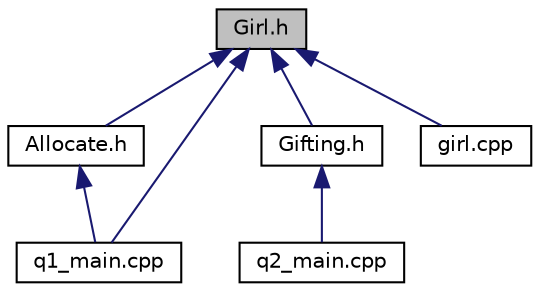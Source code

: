 digraph "Girl.h"
{
  edge [fontname="Helvetica",fontsize="10",labelfontname="Helvetica",labelfontsize="10"];
  node [fontname="Helvetica",fontsize="10",shape=record];
  Node1 [label="Girl.h",height=0.2,width=0.4,color="black", fillcolor="grey75", style="filled", fontcolor="black"];
  Node1 -> Node2 [dir="back",color="midnightblue",fontsize="10",style="solid",fontname="Helvetica"];
  Node2 [label="Allocate.h",height=0.2,width=0.4,color="black", fillcolor="white", style="filled",URL="$Allocate_8h.html"];
  Node2 -> Node3 [dir="back",color="midnightblue",fontsize="10",style="solid",fontname="Helvetica"];
  Node3 [label="q1_main.cpp",height=0.2,width=0.4,color="black", fillcolor="white", style="filled",URL="$q1__main_8cpp.html"];
  Node1 -> Node4 [dir="back",color="midnightblue",fontsize="10",style="solid",fontname="Helvetica"];
  Node4 [label="Gifting.h",height=0.2,width=0.4,color="black", fillcolor="white", style="filled",URL="$Gifting_8h.html"];
  Node4 -> Node5 [dir="back",color="midnightblue",fontsize="10",style="solid",fontname="Helvetica"];
  Node5 [label="q2_main.cpp",height=0.2,width=0.4,color="black", fillcolor="white", style="filled",URL="$q2__main_8cpp.html"];
  Node1 -> Node6 [dir="back",color="midnightblue",fontsize="10",style="solid",fontname="Helvetica"];
  Node6 [label="girl.cpp",height=0.2,width=0.4,color="black", fillcolor="white", style="filled",URL="$girl_8cpp.html"];
  Node1 -> Node3 [dir="back",color="midnightblue",fontsize="10",style="solid",fontname="Helvetica"];
}

